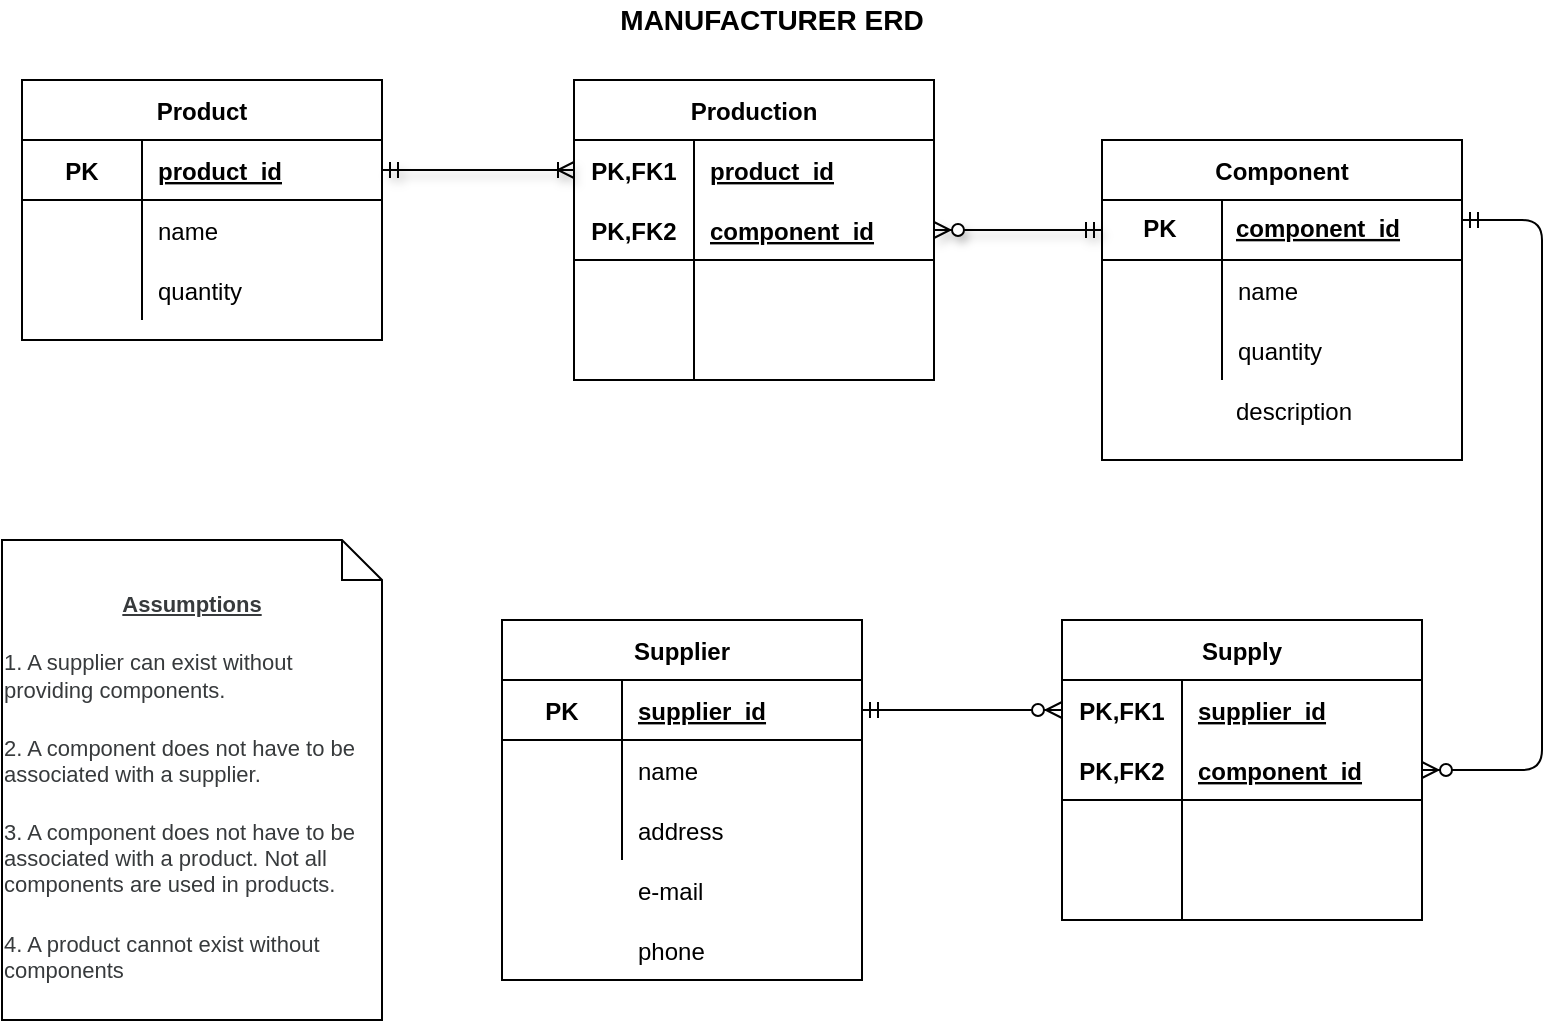 <mxfile version="13.7.7" type="device"><diagram id="T9KdrMlbHxb6eEiRwsTP" name="Page-1"><mxGraphModel dx="846" dy="561" grid="1" gridSize="10" guides="1" tooltips="1" connect="1" arrows="1" fold="1" page="1" pageScale="1" pageWidth="827" pageHeight="1169" math="0" shadow="0"><root><mxCell id="0"/><mxCell id="1" parent="0"/><mxCell id="j_t0uYqgW2SndOOIK5U1-66" value="&lt;p style=&quot;box-sizing: border-box ; margin-top: 0px ; margin-bottom: 1rem ; color: rgb(55 , 58 , 60) ; font-size: 11px ; background-color: rgb(255 , 255 , 255)&quot;&gt;&lt;u&gt;&lt;b&gt;Assumptions&lt;/b&gt;&lt;/u&gt;&lt;/p&gt;&lt;p id=&quot;yui_3_17_2_1_1601810126208_41&quot; style=&quot;box-sizing: border-box ; margin-top: 0px ; margin-bottom: 1rem ; color: rgb(55 , 58 , 60) ; font-size: 11px ; text-align: left ; background-color: rgb(255 , 255 , 255)&quot;&gt;1. A supplier can exist without providing components.&lt;/p&gt;&lt;p style=&quot;box-sizing: border-box ; margin-top: 0px ; margin-bottom: 1rem ; color: rgb(55 , 58 , 60) ; font-size: 11px ; text-align: left ; background-color: rgb(255 , 255 , 255)&quot;&gt;2. A component does not have to be associated with a supplier.&lt;/p&gt;&lt;p style=&quot;box-sizing: border-box ; margin-top: 0px ; margin-bottom: 1rem ; color: rgb(55 , 58 , 60) ; font-size: 11px ; text-align: left ; background-color: rgb(255 , 255 , 255)&quot;&gt;3. A component does not have to be associated with a product. Not all components are used in products.&lt;/p&gt;&lt;p style=&quot;box-sizing: border-box ; margin-top: 0px ; margin-bottom: 1rem ; color: rgb(55 , 58 , 60) ; font-size: 11px ; text-align: left ; background-color: rgb(255 , 255 , 255)&quot;&gt;4. A product cannot exist without components&lt;/p&gt;" style="shape=note;size=20;whiteSpace=wrap;html=1;fontSize=11;verticalAlign=bottom;" vertex="1" parent="1"><mxGeometry x="30" y="280" width="190" height="240" as="geometry"/></mxCell><mxCell id="j_t0uYqgW2SndOOIK5U1-75" value="e-mail" style="shape=partialRectangle;connectable=0;fillColor=none;top=0;left=0;bottom=0;right=0;align=left;spacingLeft=6;overflow=hidden;" vertex="1" parent="1"><mxGeometry x="340" y="440" width="120" height="30" as="geometry"/></mxCell><mxCell id="j_t0uYqgW2SndOOIK5U1-76" value="phone" style="shape=partialRectangle;connectable=0;fillColor=none;top=0;left=0;bottom=0;right=0;align=left;spacingLeft=6;overflow=hidden;" vertex="1" parent="1"><mxGeometry x="340" y="470" width="120" height="30" as="geometry"/></mxCell><mxCell id="j_t0uYqgW2SndOOIK5U1-77" value="" style="edgeStyle=entityRelationEdgeStyle;fontSize=12;html=1;endArrow=ERzeroToMany;startArrow=ERmandOne;entryX=0;entryY=0.5;entryDx=0;entryDy=0;exitX=1;exitY=0.5;exitDx=0;exitDy=0;" edge="1" parent="1" source="j_t0uYqgW2SndOOIK5U1-57" target="j_t0uYqgW2SndOOIK5U1-41"><mxGeometry width="100" height="100" relative="1" as="geometry"><mxPoint x="520" y="365" as="sourcePoint"/><mxPoint x="620" y="270" as="targetPoint"/></mxGeometry></mxCell><mxCell id="j_t0uYqgW2SndOOIK5U1-53" value="Supplier" style="shape=table;startSize=30;container=1;collapsible=1;childLayout=tableLayout;fixedRows=1;rowLines=0;fontStyle=1;align=center;resizeLast=1;" vertex="1" parent="1"><mxGeometry x="280" y="320" width="180" height="180" as="geometry"/></mxCell><mxCell id="j_t0uYqgW2SndOOIK5U1-57" value="" style="shape=partialRectangle;collapsible=0;dropTarget=0;pointerEvents=0;fillColor=none;top=0;left=0;bottom=1;right=0;points=[[0,0.5],[1,0.5]];portConstraint=eastwest;" vertex="1" parent="j_t0uYqgW2SndOOIK5U1-53"><mxGeometry y="30" width="180" height="30" as="geometry"/></mxCell><mxCell id="j_t0uYqgW2SndOOIK5U1-58" value="PK" style="shape=partialRectangle;connectable=0;fillColor=none;top=0;left=0;bottom=0;right=0;fontStyle=1;overflow=hidden;" vertex="1" parent="j_t0uYqgW2SndOOIK5U1-57"><mxGeometry width="60" height="30" as="geometry"/></mxCell><mxCell id="j_t0uYqgW2SndOOIK5U1-59" value="supplier_id" style="shape=partialRectangle;connectable=0;fillColor=none;top=0;left=0;bottom=0;right=0;align=left;spacingLeft=6;fontStyle=5;overflow=hidden;" vertex="1" parent="j_t0uYqgW2SndOOIK5U1-57"><mxGeometry x="60" width="120" height="30" as="geometry"/></mxCell><mxCell id="j_t0uYqgW2SndOOIK5U1-60" value="" style="shape=partialRectangle;collapsible=0;dropTarget=0;pointerEvents=0;fillColor=none;top=0;left=0;bottom=0;right=0;points=[[0,0.5],[1,0.5]];portConstraint=eastwest;" vertex="1" parent="j_t0uYqgW2SndOOIK5U1-53"><mxGeometry y="60" width="180" height="30" as="geometry"/></mxCell><mxCell id="j_t0uYqgW2SndOOIK5U1-61" value="" style="shape=partialRectangle;connectable=0;fillColor=none;top=0;left=0;bottom=0;right=0;editable=1;overflow=hidden;" vertex="1" parent="j_t0uYqgW2SndOOIK5U1-60"><mxGeometry width="60" height="30" as="geometry"/></mxCell><mxCell id="j_t0uYqgW2SndOOIK5U1-62" value="name" style="shape=partialRectangle;connectable=0;fillColor=none;top=0;left=0;bottom=0;right=0;align=left;spacingLeft=6;overflow=hidden;" vertex="1" parent="j_t0uYqgW2SndOOIK5U1-60"><mxGeometry x="60" width="120" height="30" as="geometry"/></mxCell><mxCell id="j_t0uYqgW2SndOOIK5U1-63" value="" style="shape=partialRectangle;collapsible=0;dropTarget=0;pointerEvents=0;fillColor=none;top=0;left=0;bottom=0;right=0;points=[[0,0.5],[1,0.5]];portConstraint=eastwest;" vertex="1" parent="j_t0uYqgW2SndOOIK5U1-53"><mxGeometry y="90" width="180" height="30" as="geometry"/></mxCell><mxCell id="j_t0uYqgW2SndOOIK5U1-64" value="" style="shape=partialRectangle;connectable=0;fillColor=none;top=0;left=0;bottom=0;right=0;editable=1;overflow=hidden;" vertex="1" parent="j_t0uYqgW2SndOOIK5U1-63"><mxGeometry width="60" height="30" as="geometry"/></mxCell><mxCell id="j_t0uYqgW2SndOOIK5U1-65" value="address" style="shape=partialRectangle;connectable=0;fillColor=none;top=0;left=0;bottom=0;right=0;align=left;spacingLeft=6;overflow=hidden;" vertex="1" parent="j_t0uYqgW2SndOOIK5U1-63"><mxGeometry x="60" width="120" height="30" as="geometry"/></mxCell><mxCell id="j_t0uYqgW2SndOOIK5U1-40" value="Supply" style="shape=table;startSize=30;container=1;collapsible=1;childLayout=tableLayout;fixedRows=1;rowLines=0;fontStyle=1;align=center;resizeLast=1;" vertex="1" parent="1"><mxGeometry x="560" y="320" width="180" height="150" as="geometry"/></mxCell><mxCell id="j_t0uYqgW2SndOOIK5U1-41" value="" style="shape=partialRectangle;collapsible=0;dropTarget=0;pointerEvents=0;fillColor=none;top=0;left=0;bottom=0;right=0;points=[[0,0.5],[1,0.5]];portConstraint=eastwest;" vertex="1" parent="j_t0uYqgW2SndOOIK5U1-40"><mxGeometry y="30" width="180" height="30" as="geometry"/></mxCell><mxCell id="j_t0uYqgW2SndOOIK5U1-42" value="PK,FK1" style="shape=partialRectangle;connectable=0;fillColor=none;top=0;left=0;bottom=0;right=0;fontStyle=1;overflow=hidden;" vertex="1" parent="j_t0uYqgW2SndOOIK5U1-41"><mxGeometry width="60" height="30" as="geometry"/></mxCell><mxCell id="j_t0uYqgW2SndOOIK5U1-43" value="supplier_id" style="shape=partialRectangle;connectable=0;fillColor=none;top=0;left=0;bottom=0;right=0;align=left;spacingLeft=6;fontStyle=5;overflow=hidden;" vertex="1" parent="j_t0uYqgW2SndOOIK5U1-41"><mxGeometry x="60" width="120" height="30" as="geometry"/></mxCell><mxCell id="j_t0uYqgW2SndOOIK5U1-44" value="" style="shape=partialRectangle;collapsible=0;dropTarget=0;pointerEvents=0;fillColor=none;top=0;left=0;bottom=1;right=0;points=[[0,0.5],[1,0.5]];portConstraint=eastwest;" vertex="1" parent="j_t0uYqgW2SndOOIK5U1-40"><mxGeometry y="60" width="180" height="30" as="geometry"/></mxCell><mxCell id="j_t0uYqgW2SndOOIK5U1-45" value="PK,FK2" style="shape=partialRectangle;connectable=0;fillColor=none;top=0;left=0;bottom=0;right=0;fontStyle=1;overflow=hidden;" vertex="1" parent="j_t0uYqgW2SndOOIK5U1-44"><mxGeometry width="60" height="30" as="geometry"/></mxCell><mxCell id="j_t0uYqgW2SndOOIK5U1-46" value="component_id" style="shape=partialRectangle;connectable=0;fillColor=none;top=0;left=0;bottom=0;right=0;align=left;spacingLeft=6;fontStyle=5;overflow=hidden;" vertex="1" parent="j_t0uYqgW2SndOOIK5U1-44"><mxGeometry x="60" width="120" height="30" as="geometry"/></mxCell><mxCell id="j_t0uYqgW2SndOOIK5U1-47" value="" style="shape=partialRectangle;collapsible=0;dropTarget=0;pointerEvents=0;fillColor=none;top=0;left=0;bottom=0;right=0;points=[[0,0.5],[1,0.5]];portConstraint=eastwest;" vertex="1" parent="j_t0uYqgW2SndOOIK5U1-40"><mxGeometry y="90" width="180" height="30" as="geometry"/></mxCell><mxCell id="j_t0uYqgW2SndOOIK5U1-48" value="" style="shape=partialRectangle;connectable=0;fillColor=none;top=0;left=0;bottom=0;right=0;editable=1;overflow=hidden;" vertex="1" parent="j_t0uYqgW2SndOOIK5U1-47"><mxGeometry width="60" height="30" as="geometry"/></mxCell><mxCell id="j_t0uYqgW2SndOOIK5U1-49" value="" style="shape=partialRectangle;connectable=0;fillColor=none;top=0;left=0;bottom=0;right=0;align=left;spacingLeft=6;overflow=hidden;" vertex="1" parent="j_t0uYqgW2SndOOIK5U1-47"><mxGeometry x="60" width="120" height="30" as="geometry"/></mxCell><mxCell id="j_t0uYqgW2SndOOIK5U1-50" value="" style="shape=partialRectangle;collapsible=0;dropTarget=0;pointerEvents=0;fillColor=none;top=0;left=0;bottom=0;right=0;points=[[0,0.5],[1,0.5]];portConstraint=eastwest;" vertex="1" parent="j_t0uYqgW2SndOOIK5U1-40"><mxGeometry y="120" width="180" height="30" as="geometry"/></mxCell><mxCell id="j_t0uYqgW2SndOOIK5U1-51" value="" style="shape=partialRectangle;connectable=0;fillColor=none;top=0;left=0;bottom=0;right=0;editable=1;overflow=hidden;" vertex="1" parent="j_t0uYqgW2SndOOIK5U1-50"><mxGeometry width="60" height="30" as="geometry"/></mxCell><mxCell id="j_t0uYqgW2SndOOIK5U1-52" value="" style="shape=partialRectangle;connectable=0;fillColor=none;top=0;left=0;bottom=0;right=0;align=left;spacingLeft=6;overflow=hidden;" vertex="1" parent="j_t0uYqgW2SndOOIK5U1-50"><mxGeometry x="60" width="120" height="30" as="geometry"/></mxCell><mxCell id="j_t0uYqgW2SndOOIK5U1-78" value="" style="edgeStyle=orthogonalEdgeStyle;fontSize=12;html=1;endArrow=ERzeroToMany;startArrow=ERmandOne;entryX=1;entryY=0.5;entryDx=0;entryDy=0;" edge="1" parent="1" target="j_t0uYqgW2SndOOIK5U1-44"><mxGeometry width="100" height="100" relative="1" as="geometry"><mxPoint x="760" y="120" as="sourcePoint"/><mxPoint x="810" y="180" as="targetPoint"/><Array as="points"><mxPoint x="800" y="120"/><mxPoint x="800" y="395"/></Array></mxGeometry></mxCell><mxCell id="j_t0uYqgW2SndOOIK5U1-14" value="Production" style="shape=table;startSize=30;container=1;collapsible=1;childLayout=tableLayout;fixedRows=1;rowLines=0;fontStyle=1;align=center;resizeLast=1;" vertex="1" parent="1"><mxGeometry x="316" y="50" width="180" height="150" as="geometry"/></mxCell><mxCell id="j_t0uYqgW2SndOOIK5U1-15" value="" style="shape=partialRectangle;collapsible=0;dropTarget=0;pointerEvents=0;fillColor=none;top=0;left=0;bottom=0;right=0;points=[[0,0.5],[1,0.5]];portConstraint=eastwest;" vertex="1" parent="j_t0uYqgW2SndOOIK5U1-14"><mxGeometry y="30" width="180" height="30" as="geometry"/></mxCell><mxCell id="j_t0uYqgW2SndOOIK5U1-16" value="PK,FK1" style="shape=partialRectangle;connectable=0;fillColor=none;top=0;left=0;bottom=0;right=0;fontStyle=1;overflow=hidden;" vertex="1" parent="j_t0uYqgW2SndOOIK5U1-15"><mxGeometry width="60" height="30" as="geometry"/></mxCell><mxCell id="j_t0uYqgW2SndOOIK5U1-17" value="product_id" style="shape=partialRectangle;connectable=0;fillColor=none;top=0;left=0;bottom=0;right=0;align=left;spacingLeft=6;fontStyle=5;overflow=hidden;" vertex="1" parent="j_t0uYqgW2SndOOIK5U1-15"><mxGeometry x="60" width="120" height="30" as="geometry"/></mxCell><mxCell id="j_t0uYqgW2SndOOIK5U1-18" value="" style="shape=partialRectangle;collapsible=0;dropTarget=0;pointerEvents=0;fillColor=none;top=0;left=0;bottom=1;right=0;points=[[0,0.5],[1,0.5]];portConstraint=eastwest;" vertex="1" parent="j_t0uYqgW2SndOOIK5U1-14"><mxGeometry y="60" width="180" height="30" as="geometry"/></mxCell><mxCell id="j_t0uYqgW2SndOOIK5U1-19" value="PK,FK2" style="shape=partialRectangle;connectable=0;fillColor=none;top=0;left=0;bottom=0;right=0;fontStyle=1;overflow=hidden;" vertex="1" parent="j_t0uYqgW2SndOOIK5U1-18"><mxGeometry width="60" height="30" as="geometry"/></mxCell><mxCell id="j_t0uYqgW2SndOOIK5U1-20" value="component_id" style="shape=partialRectangle;connectable=0;fillColor=none;top=0;left=0;bottom=0;right=0;align=left;spacingLeft=6;fontStyle=5;overflow=hidden;" vertex="1" parent="j_t0uYqgW2SndOOIK5U1-18"><mxGeometry x="60" width="120" height="30" as="geometry"/></mxCell><mxCell id="j_t0uYqgW2SndOOIK5U1-21" value="" style="shape=partialRectangle;collapsible=0;dropTarget=0;pointerEvents=0;fillColor=none;top=0;left=0;bottom=0;right=0;points=[[0,0.5],[1,0.5]];portConstraint=eastwest;" vertex="1" parent="j_t0uYqgW2SndOOIK5U1-14"><mxGeometry y="90" width="180" height="30" as="geometry"/></mxCell><mxCell id="j_t0uYqgW2SndOOIK5U1-22" value="" style="shape=partialRectangle;connectable=0;fillColor=none;top=0;left=0;bottom=0;right=0;editable=1;overflow=hidden;" vertex="1" parent="j_t0uYqgW2SndOOIK5U1-21"><mxGeometry width="60" height="30" as="geometry"/></mxCell><mxCell id="j_t0uYqgW2SndOOIK5U1-23" value="" style="shape=partialRectangle;connectable=0;fillColor=none;top=0;left=0;bottom=0;right=0;align=left;spacingLeft=6;overflow=hidden;" vertex="1" parent="j_t0uYqgW2SndOOIK5U1-21"><mxGeometry x="60" width="120" height="30" as="geometry"/></mxCell><mxCell id="j_t0uYqgW2SndOOIK5U1-24" value="" style="shape=partialRectangle;collapsible=0;dropTarget=0;pointerEvents=0;fillColor=none;top=0;left=0;bottom=0;right=0;points=[[0,0.5],[1,0.5]];portConstraint=eastwest;" vertex="1" parent="j_t0uYqgW2SndOOIK5U1-14"><mxGeometry y="120" width="180" height="30" as="geometry"/></mxCell><mxCell id="j_t0uYqgW2SndOOIK5U1-25" value="" style="shape=partialRectangle;connectable=0;fillColor=none;top=0;left=0;bottom=0;right=0;editable=1;overflow=hidden;" vertex="1" parent="j_t0uYqgW2SndOOIK5U1-24"><mxGeometry width="60" height="30" as="geometry"/></mxCell><mxCell id="j_t0uYqgW2SndOOIK5U1-26" value="" style="shape=partialRectangle;connectable=0;fillColor=none;top=0;left=0;bottom=0;right=0;align=left;spacingLeft=6;overflow=hidden;" vertex="1" parent="j_t0uYqgW2SndOOIK5U1-24"><mxGeometry x="60" width="120" height="30" as="geometry"/></mxCell><mxCell id="j_t0uYqgW2SndOOIK5U1-81" value="" style="fontSize=12;html=1;endArrow=ERzeroToMany;startArrow=ERmandOne;shadow=1;entryX=1;entryY=0.5;entryDx=0;entryDy=0;" edge="1" parent="j_t0uYqgW2SndOOIK5U1-14" target="j_t0uYqgW2SndOOIK5U1-18"><mxGeometry width="100" height="100" relative="1" as="geometry"><mxPoint x="264" y="75" as="sourcePoint"/><mxPoint x="264" y="50" as="targetPoint"/></mxGeometry></mxCell><mxCell id="j_t0uYqgW2SndOOIK5U1-82" value="" style="group" vertex="1" connectable="0" parent="1"><mxGeometry x="40" y="50" width="180" height="130" as="geometry"/></mxCell><mxCell id="j_t0uYqgW2SndOOIK5U1-1" value="Product" style="shape=table;startSize=30;container=1;collapsible=1;childLayout=tableLayout;fixedRows=1;rowLines=0;fontStyle=1;align=center;resizeLast=1;" vertex="1" parent="j_t0uYqgW2SndOOIK5U1-82"><mxGeometry width="180" height="130" as="geometry"/></mxCell><mxCell id="j_t0uYqgW2SndOOIK5U1-5" value="" style="shape=partialRectangle;collapsible=0;dropTarget=0;pointerEvents=0;fillColor=none;top=0;left=0;bottom=1;right=0;points=[[0,0.5],[1,0.5]];portConstraint=eastwest;" vertex="1" parent="j_t0uYqgW2SndOOIK5U1-1"><mxGeometry y="30" width="180" height="30" as="geometry"/></mxCell><mxCell id="j_t0uYqgW2SndOOIK5U1-6" value="" style="shape=partialRectangle;connectable=0;fillColor=none;top=0;left=0;bottom=0;right=0;fontStyle=1;overflow=hidden;" vertex="1" parent="j_t0uYqgW2SndOOIK5U1-5"><mxGeometry width="60" height="30" as="geometry"/></mxCell><mxCell id="j_t0uYqgW2SndOOIK5U1-7" value="" style="shape=partialRectangle;connectable=0;fillColor=none;top=0;left=0;bottom=0;right=0;align=left;spacingLeft=6;fontStyle=5;overflow=hidden;" vertex="1" parent="j_t0uYqgW2SndOOIK5U1-5"><mxGeometry x="60" width="120" height="30" as="geometry"/></mxCell><mxCell id="j_t0uYqgW2SndOOIK5U1-8" value="" style="shape=partialRectangle;collapsible=0;dropTarget=0;pointerEvents=0;fillColor=none;top=0;left=0;bottom=0;right=0;points=[[0,0.5],[1,0.5]];portConstraint=eastwest;" vertex="1" parent="j_t0uYqgW2SndOOIK5U1-1"><mxGeometry y="60" width="180" height="30" as="geometry"/></mxCell><mxCell id="j_t0uYqgW2SndOOIK5U1-9" value="" style="shape=partialRectangle;connectable=0;fillColor=none;top=0;left=0;bottom=0;right=0;editable=1;overflow=hidden;" vertex="1" parent="j_t0uYqgW2SndOOIK5U1-8"><mxGeometry width="60" height="30" as="geometry"/></mxCell><mxCell id="j_t0uYqgW2SndOOIK5U1-10" value="name" style="shape=partialRectangle;connectable=0;fillColor=none;top=0;left=0;bottom=0;right=0;align=left;spacingLeft=6;overflow=hidden;" vertex="1" parent="j_t0uYqgW2SndOOIK5U1-8"><mxGeometry x="60" width="120" height="30" as="geometry"/></mxCell><mxCell id="j_t0uYqgW2SndOOIK5U1-11" value="" style="shape=partialRectangle;collapsible=0;dropTarget=0;pointerEvents=0;fillColor=none;top=0;left=0;bottom=0;right=0;points=[[0,0.5],[1,0.5]];portConstraint=eastwest;" vertex="1" parent="j_t0uYqgW2SndOOIK5U1-1"><mxGeometry y="90" width="180" height="30" as="geometry"/></mxCell><mxCell id="j_t0uYqgW2SndOOIK5U1-12" value="" style="shape=partialRectangle;connectable=0;fillColor=none;top=0;left=0;bottom=0;right=0;editable=1;overflow=hidden;" vertex="1" parent="j_t0uYqgW2SndOOIK5U1-11"><mxGeometry width="60" height="30" as="geometry"/></mxCell><mxCell id="j_t0uYqgW2SndOOIK5U1-13" value="" style="shape=partialRectangle;connectable=0;fillColor=none;top=0;left=0;bottom=0;right=0;align=left;spacingLeft=6;overflow=hidden;" vertex="1" parent="j_t0uYqgW2SndOOIK5U1-11"><mxGeometry x="60" width="120" height="30" as="geometry"/></mxCell><mxCell id="j_t0uYqgW2SndOOIK5U1-67" value="product_id" style="shape=partialRectangle;connectable=0;fillColor=none;top=0;left=0;bottom=0;right=0;align=left;spacingLeft=6;fontStyle=5;overflow=hidden;" vertex="1" parent="j_t0uYqgW2SndOOIK5U1-82"><mxGeometry x="60" y="30" width="120" height="30" as="geometry"/></mxCell><mxCell id="j_t0uYqgW2SndOOIK5U1-68" value="PK" style="shape=partialRectangle;connectable=0;fillColor=none;top=0;left=0;bottom=0;right=0;fontStyle=1;overflow=hidden;" vertex="1" parent="j_t0uYqgW2SndOOIK5U1-82"><mxGeometry y="30" width="60" height="30" as="geometry"/></mxCell><mxCell id="j_t0uYqgW2SndOOIK5U1-69" value="quantity" style="shape=partialRectangle;connectable=0;fillColor=none;top=0;left=0;bottom=0;right=0;align=left;spacingLeft=6;overflow=hidden;" vertex="1" parent="j_t0uYqgW2SndOOIK5U1-82"><mxGeometry x="60" y="90" width="120" height="30" as="geometry"/></mxCell><mxCell id="j_t0uYqgW2SndOOIK5U1-84" value="" style="edgeStyle=entityRelationEdgeStyle;fontSize=12;html=1;endArrow=ERoneToMany;startArrow=ERmandOne;shadow=1;entryX=0;entryY=0.5;entryDx=0;entryDy=0;" edge="1" parent="1" target="j_t0uYqgW2SndOOIK5U1-15"><mxGeometry width="100" height="100" relative="1" as="geometry"><mxPoint x="220" y="95" as="sourcePoint"/><mxPoint x="320" as="targetPoint"/></mxGeometry></mxCell><mxCell id="j_t0uYqgW2SndOOIK5U1-85" value="" style="group" vertex="1" connectable="0" parent="1"><mxGeometry x="580" y="80" width="180" height="160" as="geometry"/></mxCell><mxCell id="j_t0uYqgW2SndOOIK5U1-80" value="" style="group" vertex="1" connectable="0" parent="j_t0uYqgW2SndOOIK5U1-85"><mxGeometry width="180" height="160" as="geometry"/></mxCell><mxCell id="j_t0uYqgW2SndOOIK5U1-27" value="Component" style="shape=table;startSize=30;container=1;collapsible=1;childLayout=tableLayout;fixedRows=1;rowLines=0;fontStyle=1;align=center;resizeLast=1;" vertex="1" parent="j_t0uYqgW2SndOOIK5U1-80"><mxGeometry width="180" height="160" as="geometry"/></mxCell><mxCell id="j_t0uYqgW2SndOOIK5U1-31" value="" style="shape=partialRectangle;collapsible=0;dropTarget=0;pointerEvents=0;fillColor=none;top=0;left=0;bottom=1;right=0;points=[[0,0.5],[1,0.5]];portConstraint=eastwest;" vertex="1" parent="j_t0uYqgW2SndOOIK5U1-27"><mxGeometry y="30" width="180" height="30" as="geometry"/></mxCell><mxCell id="j_t0uYqgW2SndOOIK5U1-32" value="" style="shape=partialRectangle;connectable=0;fillColor=none;top=0;left=0;bottom=0;right=0;fontStyle=1;overflow=hidden;" vertex="1" parent="j_t0uYqgW2SndOOIK5U1-31"><mxGeometry width="60" height="30" as="geometry"/></mxCell><mxCell id="j_t0uYqgW2SndOOIK5U1-33" value="" style="shape=partialRectangle;connectable=0;fillColor=none;top=0;left=0;bottom=0;right=0;align=left;spacingLeft=6;fontStyle=5;overflow=hidden;" vertex="1" parent="j_t0uYqgW2SndOOIK5U1-31"><mxGeometry x="60" width="120" height="30" as="geometry"/></mxCell><mxCell id="j_t0uYqgW2SndOOIK5U1-34" value="" style="shape=partialRectangle;collapsible=0;dropTarget=0;pointerEvents=0;fillColor=none;top=0;left=0;bottom=0;right=0;points=[[0,0.5],[1,0.5]];portConstraint=eastwest;" vertex="1" parent="j_t0uYqgW2SndOOIK5U1-27"><mxGeometry y="60" width="180" height="30" as="geometry"/></mxCell><mxCell id="j_t0uYqgW2SndOOIK5U1-35" value="" style="shape=partialRectangle;connectable=0;fillColor=none;top=0;left=0;bottom=0;right=0;editable=1;overflow=hidden;" vertex="1" parent="j_t0uYqgW2SndOOIK5U1-34"><mxGeometry width="60" height="30" as="geometry"/></mxCell><mxCell id="j_t0uYqgW2SndOOIK5U1-36" value="name" style="shape=partialRectangle;connectable=0;fillColor=none;top=0;left=0;bottom=0;right=0;align=left;spacingLeft=6;overflow=hidden;" vertex="1" parent="j_t0uYqgW2SndOOIK5U1-34"><mxGeometry x="60" width="120" height="30" as="geometry"/></mxCell><mxCell id="j_t0uYqgW2SndOOIK5U1-37" value="" style="shape=partialRectangle;collapsible=0;dropTarget=0;pointerEvents=0;fillColor=none;top=0;left=0;bottom=0;right=0;points=[[0,0.5],[1,0.5]];portConstraint=eastwest;" vertex="1" parent="j_t0uYqgW2SndOOIK5U1-27"><mxGeometry y="90" width="180" height="30" as="geometry"/></mxCell><mxCell id="j_t0uYqgW2SndOOIK5U1-38" value="" style="shape=partialRectangle;connectable=0;fillColor=none;top=0;left=0;bottom=0;right=0;editable=1;overflow=hidden;" vertex="1" parent="j_t0uYqgW2SndOOIK5U1-37"><mxGeometry width="60" height="30" as="geometry"/></mxCell><mxCell id="j_t0uYqgW2SndOOIK5U1-39" value="quantity" style="shape=partialRectangle;connectable=0;fillColor=none;top=0;left=0;bottom=0;right=0;align=left;spacingLeft=6;overflow=hidden;" vertex="1" parent="j_t0uYqgW2SndOOIK5U1-37"><mxGeometry x="60" width="120" height="30" as="geometry"/></mxCell><mxCell id="j_t0uYqgW2SndOOIK5U1-79" value="" style="group" vertex="1" connectable="0" parent="j_t0uYqgW2SndOOIK5U1-80"><mxGeometry x="-1" y="25.003" width="180" height="32.923" as="geometry"/></mxCell><mxCell id="j_t0uYqgW2SndOOIK5U1-70" value="PK" style="shape=partialRectangle;connectable=0;fillColor=none;top=0;left=0;bottom=0;right=0;fontStyle=1;overflow=hidden;" vertex="1" parent="j_t0uYqgW2SndOOIK5U1-79"><mxGeometry width="60" height="36.923" as="geometry"/></mxCell><mxCell id="j_t0uYqgW2SndOOIK5U1-71" value="component_id" style="shape=partialRectangle;connectable=0;fillColor=none;top=0;left=0;bottom=0;right=0;align=left;spacingLeft=6;fontStyle=5;overflow=hidden;" vertex="1" parent="j_t0uYqgW2SndOOIK5U1-79"><mxGeometry x="60" width="120" height="36.923" as="geometry"/></mxCell><mxCell id="j_t0uYqgW2SndOOIK5U1-86" value="" style="shape=partialRectangle;collapsible=0;dropTarget=0;pointerEvents=0;fillColor=none;top=0;left=0;bottom=0;right=0;points=[[0,0.5],[1,0.5]];portConstraint=eastwest;" vertex="1" parent="j_t0uYqgW2SndOOIK5U1-80"><mxGeometry x="-1" y="120" width="180" height="30" as="geometry"/></mxCell><mxCell id="j_t0uYqgW2SndOOIK5U1-87" value="" style="shape=partialRectangle;connectable=0;fillColor=none;top=0;left=0;bottom=0;right=0;editable=1;overflow=hidden;" vertex="1" parent="j_t0uYqgW2SndOOIK5U1-86"><mxGeometry width="60" height="30" as="geometry"/></mxCell><mxCell id="j_t0uYqgW2SndOOIK5U1-88" value="description" style="shape=partialRectangle;connectable=0;fillColor=none;top=0;left=0;bottom=0;right=0;align=left;spacingLeft=6;overflow=hidden;" vertex="1" parent="j_t0uYqgW2SndOOIK5U1-86"><mxGeometry x="60" width="120" height="30" as="geometry"/></mxCell><mxCell id="j_t0uYqgW2SndOOIK5U1-89" value="MANUFACTURER ERD" style="text;html=1;strokeColor=none;fillColor=none;align=center;verticalAlign=middle;whiteSpace=wrap;rounded=0;fontSize=14;fontStyle=1" vertex="1" parent="1"><mxGeometry x="330" y="10" width="170" height="20" as="geometry"/></mxCell></root></mxGraphModel></diagram></mxfile>